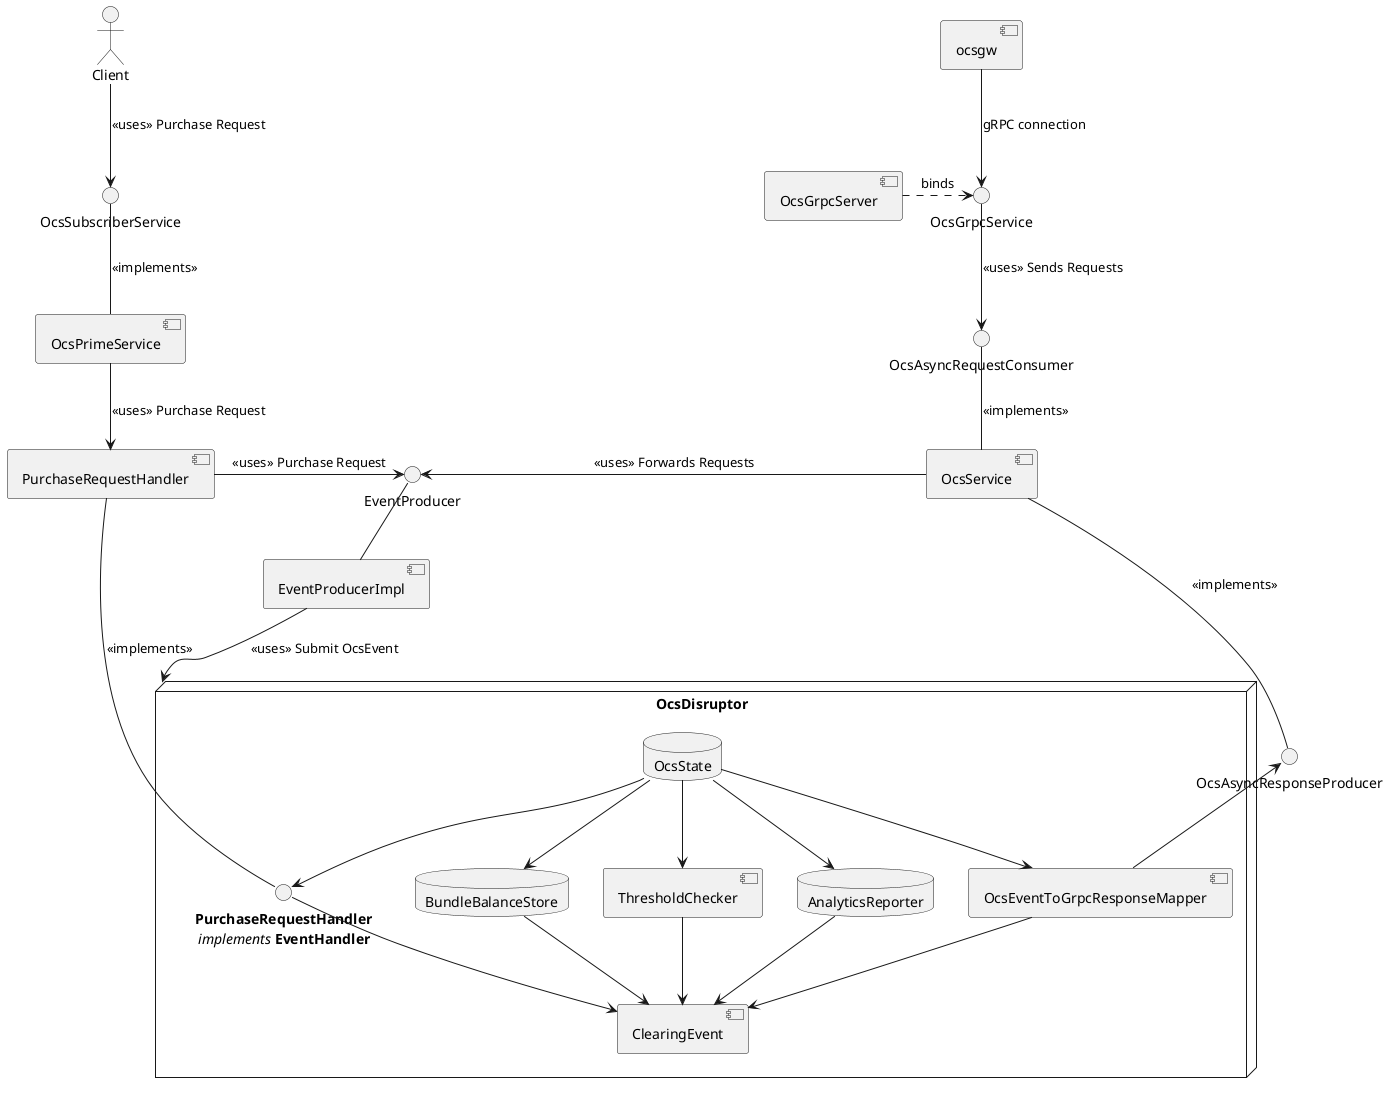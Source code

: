 @startuml

'
' Declarations
'

[ocsgw]

interface OcsGrpcService

[OcsGrpcServer]

interface OcsAsyncRequestConsumer

[OcsService]

interface EventProducer

[EventProducerImpl]

interface OcsAsyncResponseProducer

node OcsDisruptor {
    database OcsState
    database BundleBalanceStore
    interface "**PurchaseRequestHandler**\n //implements// **EventHandler**" AS PREH
    [ThresholdChecker]
    database AnalyticsReporter
    [OcsEventToGrpcResponseMapper]
    [ClearingEvent]
}

actor Client

interface OcsSubscriberService

[OcsPrimeService]

[PurchaseRequestHandler]

'
' Purchase Request
'

Client --> OcsSubscriberService : <<uses>> Purchase Request

OcsSubscriberService -- OcsPrimeService : <<implements>>

OcsPrimeService --> PurchaseRequestHandler : <<uses>> Purchase Request

PurchaseRequestHandler -right-> EventProducer : <<uses>> Purchase Request

PurchaseRequestHandler -- PREH : <<implements>>
'
' Consumption
'

ocsgw -down-> OcsGrpcService : gRPC connection

OcsGrpcServer .right.> OcsGrpcService : binds

OcsGrpcService -down-> OcsAsyncRequestConsumer : <<uses>> Sends Requests

OcsAsyncRequestConsumer -down- OcsService : <<implements>>

OcsService --right- OcsAsyncResponseProducer : <<implements>>

OcsService -left-> EventProducer : <<uses>> Forwards Requests

EventProducer -down- EventProducerImpl

EventProducerImpl -down-> OcsDisruptor : <<uses>> Submit OcsEvent

'
' Disruptor
'

OcsState --> BundleBalanceStore
OcsState --> PREH
OcsState --> ThresholdChecker
OcsState --> AnalyticsReporter
OcsState --> OcsEventToGrpcResponseMapper

OcsEventToGrpcResponseMapper --> ClearingEvent
BundleBalanceStore --> ClearingEvent
PREH --> ClearingEvent
ThresholdChecker --> ClearingEvent
AnalyticsReporter --> ClearingEvent

OcsEventToGrpcResponseMapper -up-> OcsAsyncResponseProducer

@enduml